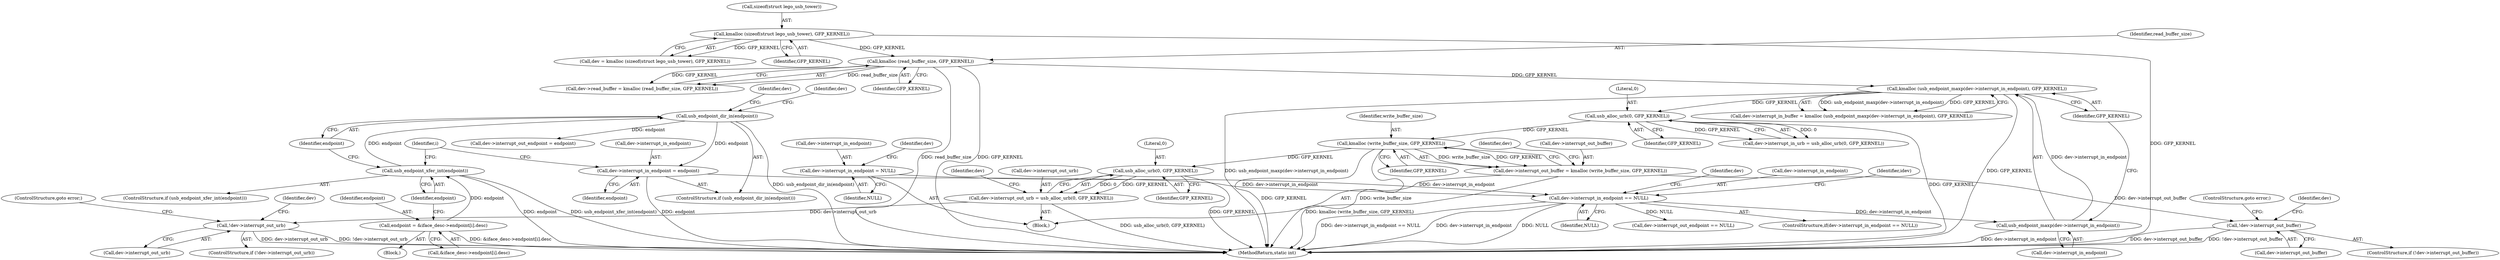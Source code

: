 digraph "0_linux_2fae9e5a7babada041e2e161699ade2447a01989@API" {
"1000362" [label="(Call,kmalloc (write_buffer_size, GFP_KERNEL))"];
"1000349" [label="(Call,usb_alloc_urb(0, GFP_KERNEL))"];
"1000333" [label="(Call,kmalloc (usb_endpoint_maxp(dev->interrupt_in_endpoint), GFP_KERNEL))"];
"1000334" [label="(Call,usb_endpoint_maxp(dev->interrupt_in_endpoint))"];
"1000295" [label="(Call,dev->interrupt_in_endpoint == NULL)"];
"1000283" [label="(Call,dev->interrupt_in_endpoint = endpoint)"];
"1000281" [label="(Call,usb_endpoint_dir_in(endpoint))"];
"1000277" [label="(Call,usb_endpoint_xfer_int(endpoint))"];
"1000266" [label="(Call,endpoint = &iface_desc->endpoint[i].desc)"];
"1000207" [label="(Call,dev->interrupt_in_endpoint = NULL)"];
"1000320" [label="(Call,kmalloc (read_buffer_size, GFP_KERNEL))"];
"1000138" [label="(Call,kmalloc (sizeof(struct lego_usb_tower), GFP_KERNEL))"];
"1000358" [label="(Call,dev->interrupt_out_buffer = kmalloc (write_buffer_size, GFP_KERNEL))"];
"1000366" [label="(Call,!dev->interrupt_out_buffer)"];
"1000375" [label="(Call,usb_alloc_urb(0, GFP_KERNEL))"];
"1000371" [label="(Call,dev->interrupt_out_urb = usb_alloc_urb(0, GFP_KERNEL))"];
"1000379" [label="(Call,!dev->interrupt_out_urb)"];
"1000285" [label="(Identifier,dev)"];
"1000379" [label="(Call,!dev->interrupt_out_urb)"];
"1000294" [label="(ControlStructure,if(dev->interrupt_in_endpoint == NULL))"];
"1000371" [label="(Call,dev->interrupt_out_urb = usb_alloc_urb(0, GFP_KERNEL))"];
"1000386" [label="(Identifier,dev)"];
"1000266" [label="(Call,endpoint = &iface_desc->endpoint[i].desc)"];
"1000378" [label="(ControlStructure,if (!dev->interrupt_out_urb))"];
"1000284" [label="(Call,dev->interrupt_in_endpoint)"];
"1000359" [label="(Call,dev->interrupt_out_buffer)"];
"1000321" [label="(Identifier,read_buffer_size)"];
"1000139" [label="(Call,sizeof(struct lego_usb_tower))"];
"1000208" [label="(Call,dev->interrupt_in_endpoint)"];
"1000377" [label="(Identifier,GFP_KERNEL)"];
"1000364" [label="(Identifier,GFP_KERNEL)"];
"1000338" [label="(Identifier,GFP_KERNEL)"];
"1000278" [label="(Identifier,endpoint)"];
"1000376" [label="(Literal,0)"];
"1000299" [label="(Identifier,NULL)"];
"1000277" [label="(Call,usb_endpoint_xfer_int(endpoint))"];
"1000345" [label="(Call,dev->interrupt_in_urb = usb_alloc_urb(0, GFP_KERNEL))"];
"1000333" [label="(Call,kmalloc (usb_endpoint_maxp(dev->interrupt_in_endpoint), GFP_KERNEL))"];
"1000289" [label="(Call,dev->interrupt_out_endpoint = endpoint)"];
"1000329" [label="(Call,dev->interrupt_in_buffer = kmalloc (usb_endpoint_maxp(dev->interrupt_in_endpoint), GFP_KERNEL))"];
"1000214" [label="(Identifier,dev)"];
"1000283" [label="(Call,dev->interrupt_in_endpoint = endpoint)"];
"1000367" [label="(Call,dev->interrupt_out_buffer)"];
"1000373" [label="(Identifier,dev)"];
"1000372" [label="(Call,dev->interrupt_out_urb)"];
"1000276" [label="(ControlStructure,if (usb_endpoint_xfer_int(endpoint)))"];
"1000320" [label="(Call,kmalloc (read_buffer_size, GFP_KERNEL))"];
"1000267" [label="(Identifier,endpoint)"];
"1000302" [label="(Identifier,idev)"];
"1000280" [label="(ControlStructure,if (usb_endpoint_dir_in(endpoint)))"];
"1000316" [label="(Call,dev->read_buffer = kmalloc (read_buffer_size, GFP_KERNEL))"];
"1000136" [label="(Call,dev = kmalloc (sizeof(struct lego_usb_tower), GFP_KERNEL))"];
"1000349" [label="(Call,usb_alloc_urb(0, GFP_KERNEL))"];
"1000363" [label="(Identifier,write_buffer_size)"];
"1000322" [label="(Identifier,GFP_KERNEL)"];
"1000264" [label="(Identifier,i)"];
"1000368" [label="(Identifier,dev)"];
"1000370" [label="(ControlStructure,goto error;)"];
"1000358" [label="(Call,dev->interrupt_out_buffer = kmalloc (write_buffer_size, GFP_KERNEL))"];
"1000375" [label="(Call,usb_alloc_urb(0, GFP_KERNEL))"];
"1000211" [label="(Identifier,NULL)"];
"1000141" [label="(Identifier,GFP_KERNEL)"];
"1000351" [label="(Identifier,GFP_KERNEL)"];
"1000366" [label="(Call,!dev->interrupt_out_buffer)"];
"1000383" [label="(ControlStructure,goto error;)"];
"1000295" [label="(Call,dev->interrupt_in_endpoint == NULL)"];
"1000291" [label="(Identifier,dev)"];
"1000505" [label="(MethodReturn,static int)"];
"1000306" [label="(Call,dev->interrupt_out_endpoint == NULL)"];
"1000350" [label="(Literal,0)"];
"1000308" [label="(Identifier,dev)"];
"1000109" [label="(Block,)"];
"1000138" [label="(Call,kmalloc (sizeof(struct lego_usb_tower), GFP_KERNEL))"];
"1000335" [label="(Call,dev->interrupt_in_endpoint)"];
"1000287" [label="(Identifier,endpoint)"];
"1000296" [label="(Call,dev->interrupt_in_endpoint)"];
"1000281" [label="(Call,usb_endpoint_dir_in(endpoint))"];
"1000362" [label="(Call,kmalloc (write_buffer_size, GFP_KERNEL))"];
"1000265" [label="(Block,)"];
"1000365" [label="(ControlStructure,if (!dev->interrupt_out_buffer))"];
"1000381" [label="(Identifier,dev)"];
"1000268" [label="(Call,&iface_desc->endpoint[i].desc)"];
"1000380" [label="(Call,dev->interrupt_out_urb)"];
"1000282" [label="(Identifier,endpoint)"];
"1000334" [label="(Call,usb_endpoint_maxp(dev->interrupt_in_endpoint))"];
"1000207" [label="(Call,dev->interrupt_in_endpoint = NULL)"];
"1000362" -> "1000358"  [label="AST: "];
"1000362" -> "1000364"  [label="CFG: "];
"1000363" -> "1000362"  [label="AST: "];
"1000364" -> "1000362"  [label="AST: "];
"1000358" -> "1000362"  [label="CFG: "];
"1000362" -> "1000505"  [label="DDG: GFP_KERNEL"];
"1000362" -> "1000505"  [label="DDG: write_buffer_size"];
"1000362" -> "1000358"  [label="DDG: write_buffer_size"];
"1000362" -> "1000358"  [label="DDG: GFP_KERNEL"];
"1000349" -> "1000362"  [label="DDG: GFP_KERNEL"];
"1000362" -> "1000375"  [label="DDG: GFP_KERNEL"];
"1000349" -> "1000345"  [label="AST: "];
"1000349" -> "1000351"  [label="CFG: "];
"1000350" -> "1000349"  [label="AST: "];
"1000351" -> "1000349"  [label="AST: "];
"1000345" -> "1000349"  [label="CFG: "];
"1000349" -> "1000505"  [label="DDG: GFP_KERNEL"];
"1000349" -> "1000345"  [label="DDG: 0"];
"1000349" -> "1000345"  [label="DDG: GFP_KERNEL"];
"1000333" -> "1000349"  [label="DDG: GFP_KERNEL"];
"1000333" -> "1000329"  [label="AST: "];
"1000333" -> "1000338"  [label="CFG: "];
"1000334" -> "1000333"  [label="AST: "];
"1000338" -> "1000333"  [label="AST: "];
"1000329" -> "1000333"  [label="CFG: "];
"1000333" -> "1000505"  [label="DDG: usb_endpoint_maxp(dev->interrupt_in_endpoint)"];
"1000333" -> "1000505"  [label="DDG: GFP_KERNEL"];
"1000333" -> "1000329"  [label="DDG: usb_endpoint_maxp(dev->interrupt_in_endpoint)"];
"1000333" -> "1000329"  [label="DDG: GFP_KERNEL"];
"1000334" -> "1000333"  [label="DDG: dev->interrupt_in_endpoint"];
"1000320" -> "1000333"  [label="DDG: GFP_KERNEL"];
"1000334" -> "1000335"  [label="CFG: "];
"1000335" -> "1000334"  [label="AST: "];
"1000338" -> "1000334"  [label="CFG: "];
"1000334" -> "1000505"  [label="DDG: dev->interrupt_in_endpoint"];
"1000295" -> "1000334"  [label="DDG: dev->interrupt_in_endpoint"];
"1000295" -> "1000294"  [label="AST: "];
"1000295" -> "1000299"  [label="CFG: "];
"1000296" -> "1000295"  [label="AST: "];
"1000299" -> "1000295"  [label="AST: "];
"1000302" -> "1000295"  [label="CFG: "];
"1000308" -> "1000295"  [label="CFG: "];
"1000295" -> "1000505"  [label="DDG: dev->interrupt_in_endpoint"];
"1000295" -> "1000505"  [label="DDG: NULL"];
"1000295" -> "1000505"  [label="DDG: dev->interrupt_in_endpoint == NULL"];
"1000283" -> "1000295"  [label="DDG: dev->interrupt_in_endpoint"];
"1000207" -> "1000295"  [label="DDG: dev->interrupt_in_endpoint"];
"1000295" -> "1000306"  [label="DDG: NULL"];
"1000283" -> "1000280"  [label="AST: "];
"1000283" -> "1000287"  [label="CFG: "];
"1000284" -> "1000283"  [label="AST: "];
"1000287" -> "1000283"  [label="AST: "];
"1000264" -> "1000283"  [label="CFG: "];
"1000283" -> "1000505"  [label="DDG: endpoint"];
"1000281" -> "1000283"  [label="DDG: endpoint"];
"1000281" -> "1000280"  [label="AST: "];
"1000281" -> "1000282"  [label="CFG: "];
"1000282" -> "1000281"  [label="AST: "];
"1000285" -> "1000281"  [label="CFG: "];
"1000291" -> "1000281"  [label="CFG: "];
"1000281" -> "1000505"  [label="DDG: usb_endpoint_dir_in(endpoint)"];
"1000277" -> "1000281"  [label="DDG: endpoint"];
"1000281" -> "1000289"  [label="DDG: endpoint"];
"1000277" -> "1000276"  [label="AST: "];
"1000277" -> "1000278"  [label="CFG: "];
"1000278" -> "1000277"  [label="AST: "];
"1000282" -> "1000277"  [label="CFG: "];
"1000264" -> "1000277"  [label="CFG: "];
"1000277" -> "1000505"  [label="DDG: endpoint"];
"1000277" -> "1000505"  [label="DDG: usb_endpoint_xfer_int(endpoint)"];
"1000266" -> "1000277"  [label="DDG: endpoint"];
"1000266" -> "1000265"  [label="AST: "];
"1000266" -> "1000268"  [label="CFG: "];
"1000267" -> "1000266"  [label="AST: "];
"1000268" -> "1000266"  [label="AST: "];
"1000278" -> "1000266"  [label="CFG: "];
"1000266" -> "1000505"  [label="DDG: &iface_desc->endpoint[i].desc"];
"1000207" -> "1000109"  [label="AST: "];
"1000207" -> "1000211"  [label="CFG: "];
"1000208" -> "1000207"  [label="AST: "];
"1000211" -> "1000207"  [label="AST: "];
"1000214" -> "1000207"  [label="CFG: "];
"1000320" -> "1000316"  [label="AST: "];
"1000320" -> "1000322"  [label="CFG: "];
"1000321" -> "1000320"  [label="AST: "];
"1000322" -> "1000320"  [label="AST: "];
"1000316" -> "1000320"  [label="CFG: "];
"1000320" -> "1000505"  [label="DDG: GFP_KERNEL"];
"1000320" -> "1000505"  [label="DDG: read_buffer_size"];
"1000320" -> "1000316"  [label="DDG: read_buffer_size"];
"1000320" -> "1000316"  [label="DDG: GFP_KERNEL"];
"1000138" -> "1000320"  [label="DDG: GFP_KERNEL"];
"1000138" -> "1000136"  [label="AST: "];
"1000138" -> "1000141"  [label="CFG: "];
"1000139" -> "1000138"  [label="AST: "];
"1000141" -> "1000138"  [label="AST: "];
"1000136" -> "1000138"  [label="CFG: "];
"1000138" -> "1000505"  [label="DDG: GFP_KERNEL"];
"1000138" -> "1000136"  [label="DDG: GFP_KERNEL"];
"1000358" -> "1000109"  [label="AST: "];
"1000359" -> "1000358"  [label="AST: "];
"1000368" -> "1000358"  [label="CFG: "];
"1000358" -> "1000505"  [label="DDG: kmalloc (write_buffer_size, GFP_KERNEL)"];
"1000358" -> "1000366"  [label="DDG: dev->interrupt_out_buffer"];
"1000366" -> "1000365"  [label="AST: "];
"1000366" -> "1000367"  [label="CFG: "];
"1000367" -> "1000366"  [label="AST: "];
"1000370" -> "1000366"  [label="CFG: "];
"1000373" -> "1000366"  [label="CFG: "];
"1000366" -> "1000505"  [label="DDG: dev->interrupt_out_buffer"];
"1000366" -> "1000505"  [label="DDG: !dev->interrupt_out_buffer"];
"1000375" -> "1000371"  [label="AST: "];
"1000375" -> "1000377"  [label="CFG: "];
"1000376" -> "1000375"  [label="AST: "];
"1000377" -> "1000375"  [label="AST: "];
"1000371" -> "1000375"  [label="CFG: "];
"1000375" -> "1000505"  [label="DDG: GFP_KERNEL"];
"1000375" -> "1000371"  [label="DDG: 0"];
"1000375" -> "1000371"  [label="DDG: GFP_KERNEL"];
"1000371" -> "1000109"  [label="AST: "];
"1000372" -> "1000371"  [label="AST: "];
"1000381" -> "1000371"  [label="CFG: "];
"1000371" -> "1000505"  [label="DDG: usb_alloc_urb(0, GFP_KERNEL)"];
"1000371" -> "1000379"  [label="DDG: dev->interrupt_out_urb"];
"1000379" -> "1000378"  [label="AST: "];
"1000379" -> "1000380"  [label="CFG: "];
"1000380" -> "1000379"  [label="AST: "];
"1000383" -> "1000379"  [label="CFG: "];
"1000386" -> "1000379"  [label="CFG: "];
"1000379" -> "1000505"  [label="DDG: dev->interrupt_out_urb"];
"1000379" -> "1000505"  [label="DDG: !dev->interrupt_out_urb"];
}
